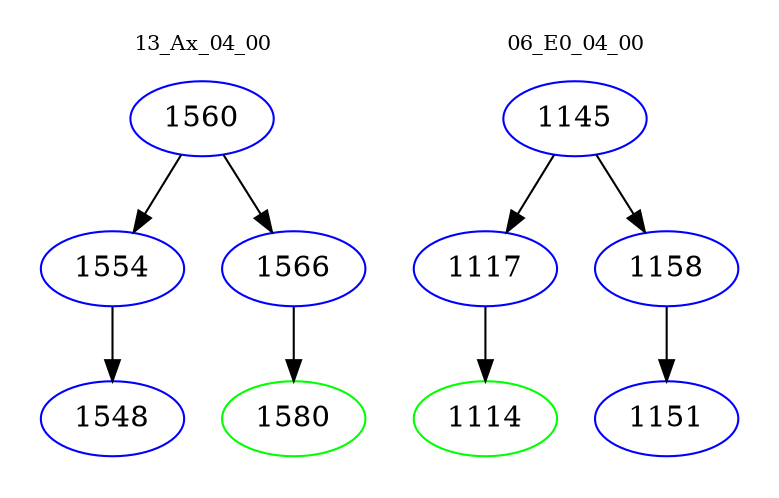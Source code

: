 digraph{
subgraph cluster_0 {
color = white
label = "13_Ax_04_00";
fontsize=10;
T0_1560 [label="1560", color="blue"]
T0_1560 -> T0_1554 [color="black"]
T0_1554 [label="1554", color="blue"]
T0_1554 -> T0_1548 [color="black"]
T0_1548 [label="1548", color="blue"]
T0_1560 -> T0_1566 [color="black"]
T0_1566 [label="1566", color="blue"]
T0_1566 -> T0_1580 [color="black"]
T0_1580 [label="1580", color="green"]
}
subgraph cluster_1 {
color = white
label = "06_E0_04_00";
fontsize=10;
T1_1145 [label="1145", color="blue"]
T1_1145 -> T1_1117 [color="black"]
T1_1117 [label="1117", color="blue"]
T1_1117 -> T1_1114 [color="black"]
T1_1114 [label="1114", color="green"]
T1_1145 -> T1_1158 [color="black"]
T1_1158 [label="1158", color="blue"]
T1_1158 -> T1_1151 [color="black"]
T1_1151 [label="1151", color="blue"]
}
}
